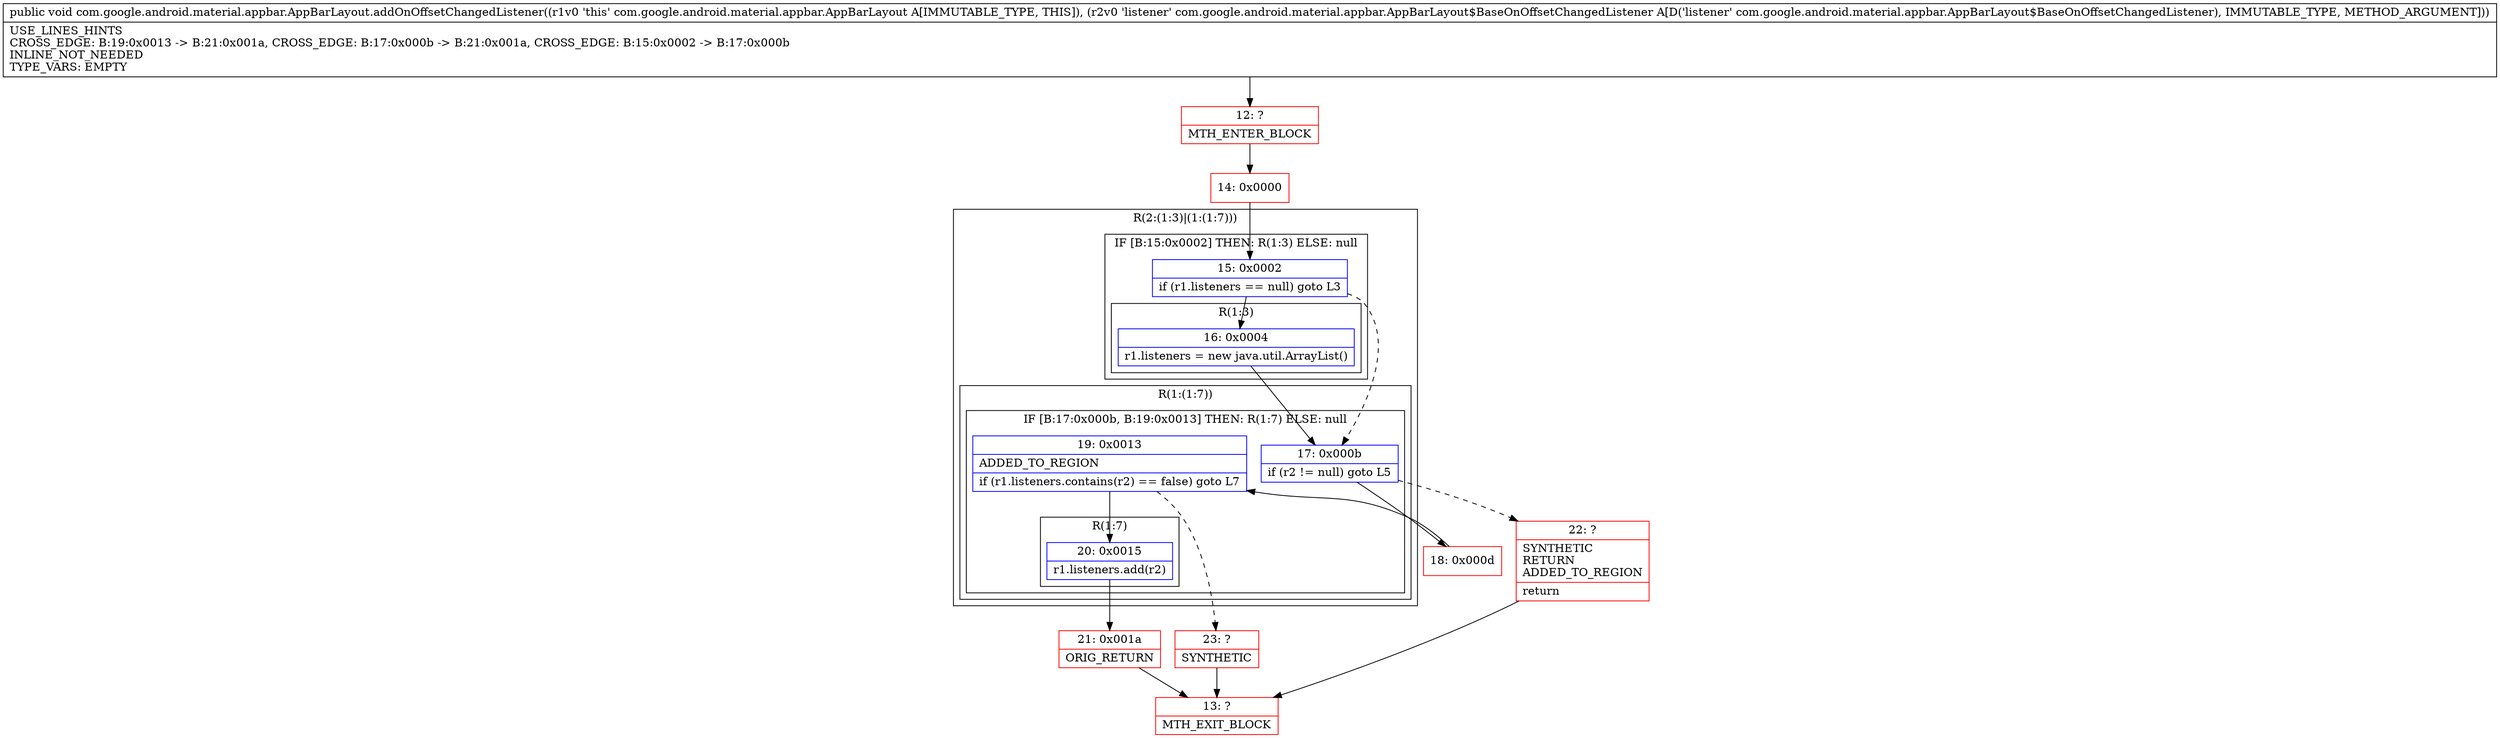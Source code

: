 digraph "CFG forcom.google.android.material.appbar.AppBarLayout.addOnOffsetChangedListener(Lcom\/google\/android\/material\/appbar\/AppBarLayout$BaseOnOffsetChangedListener;)V" {
subgraph cluster_Region_921919370 {
label = "R(2:(1:3)|(1:(1:7)))";
node [shape=record,color=blue];
subgraph cluster_IfRegion_1760612604 {
label = "IF [B:15:0x0002] THEN: R(1:3) ELSE: null";
node [shape=record,color=blue];
Node_15 [shape=record,label="{15\:\ 0x0002|if (r1.listeners == null) goto L3\l}"];
subgraph cluster_Region_2041931697 {
label = "R(1:3)";
node [shape=record,color=blue];
Node_16 [shape=record,label="{16\:\ 0x0004|r1.listeners = new java.util.ArrayList()\l}"];
}
}
subgraph cluster_Region_255485068 {
label = "R(1:(1:7))";
node [shape=record,color=blue];
subgraph cluster_IfRegion_588867054 {
label = "IF [B:17:0x000b, B:19:0x0013] THEN: R(1:7) ELSE: null";
node [shape=record,color=blue];
Node_17 [shape=record,label="{17\:\ 0x000b|if (r2 != null) goto L5\l}"];
Node_19 [shape=record,label="{19\:\ 0x0013|ADDED_TO_REGION\l|if (r1.listeners.contains(r2) == false) goto L7\l}"];
subgraph cluster_Region_1291855425 {
label = "R(1:7)";
node [shape=record,color=blue];
Node_20 [shape=record,label="{20\:\ 0x0015|r1.listeners.add(r2)\l}"];
}
}
}
}
Node_12 [shape=record,color=red,label="{12\:\ ?|MTH_ENTER_BLOCK\l}"];
Node_14 [shape=record,color=red,label="{14\:\ 0x0000}"];
Node_18 [shape=record,color=red,label="{18\:\ 0x000d}"];
Node_21 [shape=record,color=red,label="{21\:\ 0x001a|ORIG_RETURN\l}"];
Node_13 [shape=record,color=red,label="{13\:\ ?|MTH_EXIT_BLOCK\l}"];
Node_23 [shape=record,color=red,label="{23\:\ ?|SYNTHETIC\l}"];
Node_22 [shape=record,color=red,label="{22\:\ ?|SYNTHETIC\lRETURN\lADDED_TO_REGION\l|return\l}"];
MethodNode[shape=record,label="{public void com.google.android.material.appbar.AppBarLayout.addOnOffsetChangedListener((r1v0 'this' com.google.android.material.appbar.AppBarLayout A[IMMUTABLE_TYPE, THIS]), (r2v0 'listener' com.google.android.material.appbar.AppBarLayout$BaseOnOffsetChangedListener A[D('listener' com.google.android.material.appbar.AppBarLayout$BaseOnOffsetChangedListener), IMMUTABLE_TYPE, METHOD_ARGUMENT]))  | USE_LINES_HINTS\lCROSS_EDGE: B:19:0x0013 \-\> B:21:0x001a, CROSS_EDGE: B:17:0x000b \-\> B:21:0x001a, CROSS_EDGE: B:15:0x0002 \-\> B:17:0x000b\lINLINE_NOT_NEEDED\lTYPE_VARS: EMPTY\l}"];
MethodNode -> Node_12;Node_15 -> Node_16;
Node_15 -> Node_17[style=dashed];
Node_16 -> Node_17;
Node_17 -> Node_18;
Node_17 -> Node_22[style=dashed];
Node_19 -> Node_20;
Node_19 -> Node_23[style=dashed];
Node_20 -> Node_21;
Node_12 -> Node_14;
Node_14 -> Node_15;
Node_18 -> Node_19;
Node_21 -> Node_13;
Node_23 -> Node_13;
Node_22 -> Node_13;
}

